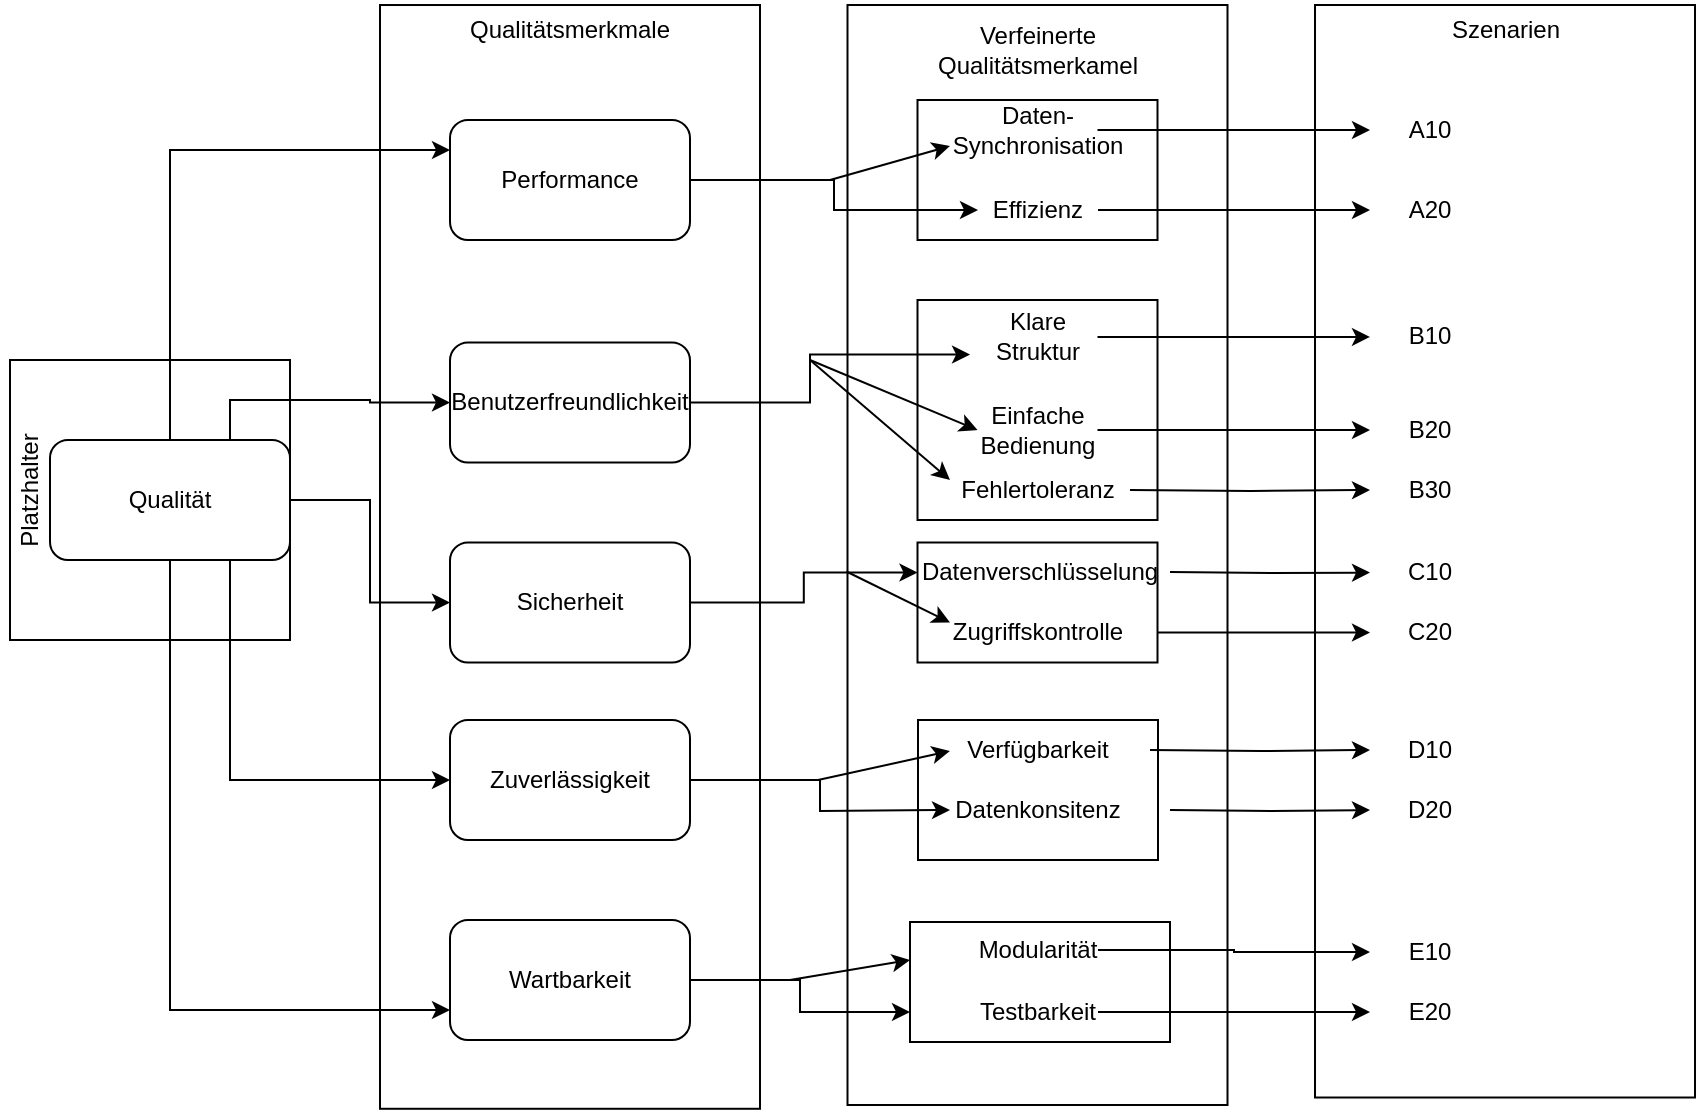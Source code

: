 <mxfile version="24.9.1">
  <diagram name="Seite-1" id="v38-Aa27aaraVS3fnahe">
    <mxGraphModel dx="2137" dy="942" grid="1" gridSize="10" guides="1" tooltips="1" connect="1" arrows="1" fold="1" page="1" pageScale="1" pageWidth="827" pageHeight="1169" math="0" shadow="0">
      <root>
        <mxCell id="0" />
        <mxCell id="1" parent="0" />
        <mxCell id="Ze7GY2LPx_sO0nRC-8Z6-31" value="" style="rounded=0;whiteSpace=wrap;html=1;rotation=90;" vertex="1" parent="1">
          <mxGeometry x="534.38" y="210.63" width="546.25" height="190" as="geometry" />
        </mxCell>
        <mxCell id="Ze7GY2LPx_sO0nRC-8Z6-21" value="" style="rounded=0;whiteSpace=wrap;html=1;rotation=90;" vertex="1" parent="1">
          <mxGeometry x="298.75" y="212.5" width="550" height="190" as="geometry" />
        </mxCell>
        <mxCell id="Ze7GY2LPx_sO0nRC-8Z6-58" value="" style="rounded=0;whiteSpace=wrap;html=1;" vertex="1" parent="1">
          <mxGeometry x="510" y="491" width="130" height="60" as="geometry" />
        </mxCell>
        <mxCell id="Ze7GY2LPx_sO0nRC-8Z6-57" value="" style="rounded=0;whiteSpace=wrap;html=1;" vertex="1" parent="1">
          <mxGeometry x="514" y="390" width="120" height="70" as="geometry" />
        </mxCell>
        <mxCell id="Ze7GY2LPx_sO0nRC-8Z6-50" value="" style="rounded=0;whiteSpace=wrap;html=1;" vertex="1" parent="1">
          <mxGeometry x="513.75" y="80" width="120" height="70" as="geometry" />
        </mxCell>
        <mxCell id="Ze7GY2LPx_sO0nRC-8Z6-40" value="" style="rounded=0;whiteSpace=wrap;html=1;" vertex="1" parent="1">
          <mxGeometry x="513.75" y="301.25" width="120" height="60" as="geometry" />
        </mxCell>
        <mxCell id="Ze7GY2LPx_sO0nRC-8Z6-30" value="" style="rounded=0;whiteSpace=wrap;html=1;" vertex="1" parent="1">
          <mxGeometry x="513.75" y="180" width="120" height="110" as="geometry" />
        </mxCell>
        <mxCell id="Ze7GY2LPx_sO0nRC-8Z6-17" value="" style="rounded=0;whiteSpace=wrap;html=1;rotation=90;" vertex="1" parent="1">
          <mxGeometry x="64.06" y="213.45" width="551.88" height="190" as="geometry" />
        </mxCell>
        <mxCell id="Ze7GY2LPx_sO0nRC-8Z6-15" value="" style="whiteSpace=wrap;html=1;aspect=fixed;" vertex="1" parent="1">
          <mxGeometry x="60" y="210" width="140" height="140" as="geometry" />
        </mxCell>
        <mxCell id="Ze7GY2LPx_sO0nRC-8Z6-7" style="edgeStyle=orthogonalEdgeStyle;rounded=0;orthogonalLoop=1;jettySize=auto;html=1;exitX=0.75;exitY=0;exitDx=0;exitDy=0;entryX=0;entryY=0.5;entryDx=0;entryDy=0;" edge="1" parent="1" source="Ze7GY2LPx_sO0nRC-8Z6-1" target="Ze7GY2LPx_sO0nRC-8Z6-3">
          <mxGeometry relative="1" as="geometry" />
        </mxCell>
        <mxCell id="Ze7GY2LPx_sO0nRC-8Z6-8" style="edgeStyle=orthogonalEdgeStyle;rounded=0;orthogonalLoop=1;jettySize=auto;html=1;exitX=1;exitY=0.5;exitDx=0;exitDy=0;" edge="1" parent="1" source="Ze7GY2LPx_sO0nRC-8Z6-1" target="Ze7GY2LPx_sO0nRC-8Z6-4">
          <mxGeometry relative="1" as="geometry" />
        </mxCell>
        <mxCell id="Ze7GY2LPx_sO0nRC-8Z6-10" style="edgeStyle=orthogonalEdgeStyle;rounded=0;orthogonalLoop=1;jettySize=auto;html=1;exitX=0.5;exitY=0;exitDx=0;exitDy=0;entryX=0;entryY=0.25;entryDx=0;entryDy=0;" edge="1" parent="1" source="Ze7GY2LPx_sO0nRC-8Z6-1" target="Ze7GY2LPx_sO0nRC-8Z6-2">
          <mxGeometry relative="1" as="geometry" />
        </mxCell>
        <mxCell id="Ze7GY2LPx_sO0nRC-8Z6-12" style="edgeStyle=orthogonalEdgeStyle;rounded=0;orthogonalLoop=1;jettySize=auto;html=1;exitX=0.75;exitY=1;exitDx=0;exitDy=0;entryX=0;entryY=0.5;entryDx=0;entryDy=0;" edge="1" parent="1" source="Ze7GY2LPx_sO0nRC-8Z6-1" target="Ze7GY2LPx_sO0nRC-8Z6-5">
          <mxGeometry relative="1" as="geometry" />
        </mxCell>
        <mxCell id="Ze7GY2LPx_sO0nRC-8Z6-13" style="edgeStyle=orthogonalEdgeStyle;rounded=0;orthogonalLoop=1;jettySize=auto;html=1;exitX=0.5;exitY=1;exitDx=0;exitDy=0;entryX=0;entryY=0.75;entryDx=0;entryDy=0;" edge="1" parent="1" source="Ze7GY2LPx_sO0nRC-8Z6-1" target="Ze7GY2LPx_sO0nRC-8Z6-6">
          <mxGeometry relative="1" as="geometry" />
        </mxCell>
        <mxCell id="Ze7GY2LPx_sO0nRC-8Z6-1" value="Qualität" style="rounded=1;whiteSpace=wrap;html=1;" vertex="1" parent="1">
          <mxGeometry x="80" y="250" width="120" height="60" as="geometry" />
        </mxCell>
        <mxCell id="Ze7GY2LPx_sO0nRC-8Z6-51" style="edgeStyle=orthogonalEdgeStyle;rounded=0;orthogonalLoop=1;jettySize=auto;html=1;exitX=1;exitY=0.5;exitDx=0;exitDy=0;entryX=0;entryY=0.5;entryDx=0;entryDy=0;" edge="1" parent="1" source="Ze7GY2LPx_sO0nRC-8Z6-2" target="Ze7GY2LPx_sO0nRC-8Z6-45">
          <mxGeometry relative="1" as="geometry" />
        </mxCell>
        <mxCell id="Ze7GY2LPx_sO0nRC-8Z6-2" value="Performance" style="rounded=1;whiteSpace=wrap;html=1;" vertex="1" parent="1">
          <mxGeometry x="280" y="90" width="120" height="60" as="geometry" />
        </mxCell>
        <mxCell id="Ze7GY2LPx_sO0nRC-8Z6-3" value="Benutzerfreundlichkeit" style="rounded=1;whiteSpace=wrap;html=1;" vertex="1" parent="1">
          <mxGeometry x="280" y="201.25" width="120" height="60" as="geometry" />
        </mxCell>
        <mxCell id="Ze7GY2LPx_sO0nRC-8Z6-41" style="edgeStyle=orthogonalEdgeStyle;rounded=0;orthogonalLoop=1;jettySize=auto;html=1;exitX=1;exitY=0.5;exitDx=0;exitDy=0;entryX=0;entryY=0.25;entryDx=0;entryDy=0;" edge="1" parent="1" source="Ze7GY2LPx_sO0nRC-8Z6-4" target="Ze7GY2LPx_sO0nRC-8Z6-40">
          <mxGeometry relative="1" as="geometry" />
        </mxCell>
        <mxCell id="Ze7GY2LPx_sO0nRC-8Z6-4" value="Sicherheit" style="rounded=1;whiteSpace=wrap;html=1;" vertex="1" parent="1">
          <mxGeometry x="280" y="301.25" width="120" height="60" as="geometry" />
        </mxCell>
        <mxCell id="Ze7GY2LPx_sO0nRC-8Z6-59" style="edgeStyle=orthogonalEdgeStyle;rounded=0;orthogonalLoop=1;jettySize=auto;html=1;exitX=1;exitY=0.5;exitDx=0;exitDy=0;" edge="1" parent="1" source="Ze7GY2LPx_sO0nRC-8Z6-5">
          <mxGeometry relative="1" as="geometry">
            <mxPoint x="530" y="435" as="targetPoint" />
          </mxGeometry>
        </mxCell>
        <mxCell id="Ze7GY2LPx_sO0nRC-8Z6-5" value="Zuverlässigkeit" style="rounded=1;whiteSpace=wrap;html=1;" vertex="1" parent="1">
          <mxGeometry x="280" y="390" width="120" height="60" as="geometry" />
        </mxCell>
        <mxCell id="Ze7GY2LPx_sO0nRC-8Z6-63" style="edgeStyle=orthogonalEdgeStyle;rounded=0;orthogonalLoop=1;jettySize=auto;html=1;exitX=1;exitY=0.5;exitDx=0;exitDy=0;entryX=0;entryY=0.75;entryDx=0;entryDy=0;" edge="1" parent="1" source="Ze7GY2LPx_sO0nRC-8Z6-6" target="Ze7GY2LPx_sO0nRC-8Z6-58">
          <mxGeometry relative="1" as="geometry" />
        </mxCell>
        <mxCell id="Ze7GY2LPx_sO0nRC-8Z6-6" value="Wartbarkeit" style="rounded=1;whiteSpace=wrap;html=1;" vertex="1" parent="1">
          <mxGeometry x="280" y="490" width="120" height="60" as="geometry" />
        </mxCell>
        <mxCell id="Ze7GY2LPx_sO0nRC-8Z6-16" value="Platzhalter" style="text;html=1;align=center;verticalAlign=middle;whiteSpace=wrap;rounded=0;rotation=-90;" vertex="1" parent="1">
          <mxGeometry x="40" y="260" width="60" height="30" as="geometry" />
        </mxCell>
        <mxCell id="Ze7GY2LPx_sO0nRC-8Z6-18" value="Qualitätsmerkmale" style="text;html=1;align=center;verticalAlign=middle;whiteSpace=wrap;rounded=0;" vertex="1" parent="1">
          <mxGeometry x="310" y="30" width="60" height="30" as="geometry" />
        </mxCell>
        <mxCell id="Ze7GY2LPx_sO0nRC-8Z6-22" value="Verfeinerte Qualitätsmerkamel" style="text;html=1;align=center;verticalAlign=middle;whiteSpace=wrap;rounded=0;" vertex="1" parent="1">
          <mxGeometry x="543.75" y="40" width="60" height="30" as="geometry" />
        </mxCell>
        <mxCell id="Ze7GY2LPx_sO0nRC-8Z6-78" style="edgeStyle=orthogonalEdgeStyle;rounded=0;orthogonalLoop=1;jettySize=auto;html=1;exitX=1;exitY=0.5;exitDx=0;exitDy=0;entryX=0;entryY=0.5;entryDx=0;entryDy=0;" edge="1" parent="1" source="Ze7GY2LPx_sO0nRC-8Z6-23" target="Ze7GY2LPx_sO0nRC-8Z6-73">
          <mxGeometry relative="1" as="geometry" />
        </mxCell>
        <mxCell id="Ze7GY2LPx_sO0nRC-8Z6-23" value="Klare Struktur" style="text;html=1;align=center;verticalAlign=middle;whiteSpace=wrap;rounded=0;" vertex="1" parent="1">
          <mxGeometry x="543.75" y="183.45" width="60" height="30" as="geometry" />
        </mxCell>
        <mxCell id="Ze7GY2LPx_sO0nRC-8Z6-79" style="edgeStyle=orthogonalEdgeStyle;rounded=0;orthogonalLoop=1;jettySize=auto;html=1;exitX=1;exitY=0.5;exitDx=0;exitDy=0;" edge="1" parent="1" source="Ze7GY2LPx_sO0nRC-8Z6-24" target="Ze7GY2LPx_sO0nRC-8Z6-74">
          <mxGeometry relative="1" as="geometry" />
        </mxCell>
        <mxCell id="Ze7GY2LPx_sO0nRC-8Z6-24" value="Einfache Bedienung" style="text;html=1;align=center;verticalAlign=middle;whiteSpace=wrap;rounded=0;" vertex="1" parent="1">
          <mxGeometry x="543.75" y="230" width="60" height="30" as="geometry" />
        </mxCell>
        <mxCell id="Ze7GY2LPx_sO0nRC-8Z6-32" value="Daten-Synchronisation" style="text;html=1;align=center;verticalAlign=middle;whiteSpace=wrap;rounded=0;" vertex="1" parent="1">
          <mxGeometry x="543.75" y="80" width="60" height="30" as="geometry" />
        </mxCell>
        <mxCell id="Ze7GY2LPx_sO0nRC-8Z6-80" style="edgeStyle=orthogonalEdgeStyle;rounded=0;orthogonalLoop=1;jettySize=auto;html=1;entryX=0;entryY=0.5;entryDx=0;entryDy=0;" edge="1" parent="1" target="Ze7GY2LPx_sO0nRC-8Z6-75">
          <mxGeometry relative="1" as="geometry">
            <mxPoint x="620" y="275" as="sourcePoint" />
          </mxGeometry>
        </mxCell>
        <mxCell id="Ze7GY2LPx_sO0nRC-8Z6-36" value="Fehlertoleranz" style="text;html=1;align=center;verticalAlign=middle;whiteSpace=wrap;rounded=0;" vertex="1" parent="1">
          <mxGeometry x="543.75" y="260" width="60" height="30" as="geometry" />
        </mxCell>
        <mxCell id="Ze7GY2LPx_sO0nRC-8Z6-81" style="edgeStyle=orthogonalEdgeStyle;rounded=0;orthogonalLoop=1;jettySize=auto;html=1;" edge="1" parent="1" target="Ze7GY2LPx_sO0nRC-8Z6-76">
          <mxGeometry relative="1" as="geometry">
            <mxPoint x="640" y="316" as="sourcePoint" />
          </mxGeometry>
        </mxCell>
        <mxCell id="Ze7GY2LPx_sO0nRC-8Z6-37" value="Datenverschlüsselung" style="text;html=1;align=center;verticalAlign=middle;whiteSpace=wrap;rounded=0;" vertex="1" parent="1">
          <mxGeometry x="530" y="301.25" width="90" height="30" as="geometry" />
        </mxCell>
        <mxCell id="Ze7GY2LPx_sO0nRC-8Z6-82" style="edgeStyle=orthogonalEdgeStyle;rounded=0;orthogonalLoop=1;jettySize=auto;html=1;entryX=0;entryY=0.5;entryDx=0;entryDy=0;exitX=1;exitY=0.75;exitDx=0;exitDy=0;" edge="1" parent="1" source="Ze7GY2LPx_sO0nRC-8Z6-40" target="Ze7GY2LPx_sO0nRC-8Z6-77">
          <mxGeometry relative="1" as="geometry">
            <mxPoint x="640" y="346" as="sourcePoint" />
          </mxGeometry>
        </mxCell>
        <mxCell id="Ze7GY2LPx_sO0nRC-8Z6-38" value="Zugriffskontrolle" style="text;html=1;align=center;verticalAlign=middle;whiteSpace=wrap;rounded=0;" vertex="1" parent="1">
          <mxGeometry x="543.75" y="331.25" width="60" height="30" as="geometry" />
        </mxCell>
        <mxCell id="Ze7GY2LPx_sO0nRC-8Z6-39" style="edgeStyle=orthogonalEdgeStyle;rounded=0;orthogonalLoop=1;jettySize=auto;html=1;exitX=1;exitY=0.5;exitDx=0;exitDy=0;entryX=0.219;entryY=0.248;entryDx=0;entryDy=0;entryPerimeter=0;" edge="1" parent="1" source="Ze7GY2LPx_sO0nRC-8Z6-3" target="Ze7GY2LPx_sO0nRC-8Z6-30">
          <mxGeometry relative="1" as="geometry">
            <mxPoint x="510" y="230" as="targetPoint" />
            <Array as="points">
              <mxPoint x="460" y="231" />
              <mxPoint x="460" y="207" />
            </Array>
          </mxGeometry>
        </mxCell>
        <mxCell id="Ze7GY2LPx_sO0nRC-8Z6-42" value="" style="endArrow=classic;html=1;rounded=0;entryX=0;entryY=0.5;entryDx=0;entryDy=0;" edge="1" parent="1" target="Ze7GY2LPx_sO0nRC-8Z6-24">
          <mxGeometry width="50" height="50" relative="1" as="geometry">
            <mxPoint x="460" y="210" as="sourcePoint" />
            <mxPoint x="650" y="340" as="targetPoint" />
            <Array as="points" />
          </mxGeometry>
        </mxCell>
        <mxCell id="Ze7GY2LPx_sO0nRC-8Z6-43" value="" style="endArrow=classic;html=1;rounded=0;" edge="1" parent="1">
          <mxGeometry width="50" height="50" relative="1" as="geometry">
            <mxPoint x="460" y="210" as="sourcePoint" />
            <mxPoint x="530" y="270" as="targetPoint" />
          </mxGeometry>
        </mxCell>
        <mxCell id="Ze7GY2LPx_sO0nRC-8Z6-44" value="" style="endArrow=classic;html=1;rounded=0;exitX=0.515;exitY=1.003;exitDx=0;exitDy=0;exitPerimeter=0;" edge="1" parent="1" source="Ze7GY2LPx_sO0nRC-8Z6-21">
          <mxGeometry width="50" height="50" relative="1" as="geometry">
            <mxPoint x="470" y="321.25" as="sourcePoint" />
            <mxPoint x="530" y="341.25" as="targetPoint" />
            <Array as="points">
              <mxPoint x="530" y="341.25" />
            </Array>
          </mxGeometry>
        </mxCell>
        <mxCell id="Ze7GY2LPx_sO0nRC-8Z6-70" style="edgeStyle=orthogonalEdgeStyle;rounded=0;orthogonalLoop=1;jettySize=auto;html=1;exitX=1;exitY=0.5;exitDx=0;exitDy=0;entryX=0;entryY=0.5;entryDx=0;entryDy=0;" edge="1" parent="1" source="Ze7GY2LPx_sO0nRC-8Z6-45" target="Ze7GY2LPx_sO0nRC-8Z6-69">
          <mxGeometry relative="1" as="geometry" />
        </mxCell>
        <mxCell id="Ze7GY2LPx_sO0nRC-8Z6-45" value="Effizienz" style="text;html=1;align=center;verticalAlign=middle;whiteSpace=wrap;rounded=0;" vertex="1" parent="1">
          <mxGeometry x="544" y="120" width="60" height="30" as="geometry" />
        </mxCell>
        <mxCell id="Ze7GY2LPx_sO0nRC-8Z6-88" style="edgeStyle=orthogonalEdgeStyle;rounded=0;orthogonalLoop=1;jettySize=auto;html=1;entryX=0;entryY=0.5;entryDx=0;entryDy=0;" edge="1" parent="1" target="Ze7GY2LPx_sO0nRC-8Z6-83">
          <mxGeometry relative="1" as="geometry">
            <mxPoint x="630" y="405" as="sourcePoint" />
          </mxGeometry>
        </mxCell>
        <mxCell id="Ze7GY2LPx_sO0nRC-8Z6-46" value="Verfügbarkeit" style="text;html=1;align=center;verticalAlign=middle;whiteSpace=wrap;rounded=0;" vertex="1" parent="1">
          <mxGeometry x="544" y="390" width="60" height="30" as="geometry" />
        </mxCell>
        <mxCell id="Ze7GY2LPx_sO0nRC-8Z6-89" style="edgeStyle=orthogonalEdgeStyle;rounded=0;orthogonalLoop=1;jettySize=auto;html=1;entryX=0;entryY=0.5;entryDx=0;entryDy=0;" edge="1" parent="1" target="Ze7GY2LPx_sO0nRC-8Z6-84">
          <mxGeometry relative="1" as="geometry">
            <mxPoint x="640" y="435" as="sourcePoint" />
          </mxGeometry>
        </mxCell>
        <mxCell id="Ze7GY2LPx_sO0nRC-8Z6-47" value="Datenkonsitenz" style="text;html=1;align=center;verticalAlign=middle;whiteSpace=wrap;rounded=0;" vertex="1" parent="1">
          <mxGeometry x="544" y="420" width="60" height="30" as="geometry" />
        </mxCell>
        <mxCell id="Ze7GY2LPx_sO0nRC-8Z6-90" style="edgeStyle=orthogonalEdgeStyle;rounded=0;orthogonalLoop=1;jettySize=auto;html=1;exitX=1;exitY=0.5;exitDx=0;exitDy=0;entryX=0;entryY=0.5;entryDx=0;entryDy=0;" edge="1" parent="1" source="Ze7GY2LPx_sO0nRC-8Z6-48" target="Ze7GY2LPx_sO0nRC-8Z6-86">
          <mxGeometry relative="1" as="geometry" />
        </mxCell>
        <mxCell id="Ze7GY2LPx_sO0nRC-8Z6-48" value="Modularität" style="text;html=1;align=center;verticalAlign=middle;whiteSpace=wrap;rounded=0;" vertex="1" parent="1">
          <mxGeometry x="544" y="490" width="60" height="30" as="geometry" />
        </mxCell>
        <mxCell id="Ze7GY2LPx_sO0nRC-8Z6-52" value="" style="endArrow=classic;html=1;rounded=0;" edge="1" parent="1">
          <mxGeometry width="50" height="50" relative="1" as="geometry">
            <mxPoint x="470" y="120" as="sourcePoint" />
            <mxPoint x="530" y="103" as="targetPoint" />
          </mxGeometry>
        </mxCell>
        <mxCell id="Ze7GY2LPx_sO0nRC-8Z6-53" value="Szenarien" style="text;html=1;align=center;verticalAlign=middle;whiteSpace=wrap;rounded=0;" vertex="1" parent="1">
          <mxGeometry x="777.51" y="30" width="60" height="30" as="geometry" />
        </mxCell>
        <mxCell id="Ze7GY2LPx_sO0nRC-8Z6-91" style="edgeStyle=orthogonalEdgeStyle;rounded=0;orthogonalLoop=1;jettySize=auto;html=1;exitX=1;exitY=0.5;exitDx=0;exitDy=0;entryX=0;entryY=0.5;entryDx=0;entryDy=0;" edge="1" parent="1" source="Ze7GY2LPx_sO0nRC-8Z6-56" target="Ze7GY2LPx_sO0nRC-8Z6-87">
          <mxGeometry relative="1" as="geometry" />
        </mxCell>
        <mxCell id="Ze7GY2LPx_sO0nRC-8Z6-56" value="Testbarkeit" style="text;html=1;align=center;verticalAlign=middle;whiteSpace=wrap;rounded=0;" vertex="1" parent="1">
          <mxGeometry x="544" y="521" width="60" height="30" as="geometry" />
        </mxCell>
        <mxCell id="Ze7GY2LPx_sO0nRC-8Z6-60" value="" style="endArrow=classic;html=1;rounded=0;entryX=0.133;entryY=0.222;entryDx=0;entryDy=0;entryPerimeter=0;" edge="1" parent="1" target="Ze7GY2LPx_sO0nRC-8Z6-57">
          <mxGeometry width="50" height="50" relative="1" as="geometry">
            <mxPoint x="464" y="420" as="sourcePoint" />
            <mxPoint x="514" y="370" as="targetPoint" />
          </mxGeometry>
        </mxCell>
        <mxCell id="Ze7GY2LPx_sO0nRC-8Z6-65" value="" style="endArrow=classic;html=1;rounded=0;" edge="1" parent="1">
          <mxGeometry width="50" height="50" relative="1" as="geometry">
            <mxPoint x="450" y="520" as="sourcePoint" />
            <mxPoint x="510" y="510" as="targetPoint" />
          </mxGeometry>
        </mxCell>
        <mxCell id="Ze7GY2LPx_sO0nRC-8Z6-66" style="edgeStyle=orthogonalEdgeStyle;rounded=0;orthogonalLoop=1;jettySize=auto;html=1;exitX=1;exitY=0.5;exitDx=0;exitDy=0;" edge="1" parent="1" source="Ze7GY2LPx_sO0nRC-8Z6-32" target="Ze7GY2LPx_sO0nRC-8Z6-68">
          <mxGeometry relative="1" as="geometry">
            <mxPoint x="770" y="95" as="targetPoint" />
          </mxGeometry>
        </mxCell>
        <mxCell id="Ze7GY2LPx_sO0nRC-8Z6-68" value="A10" style="text;html=1;align=center;verticalAlign=middle;whiteSpace=wrap;rounded=0;" vertex="1" parent="1">
          <mxGeometry x="740" y="80.0" width="60" height="30" as="geometry" />
        </mxCell>
        <mxCell id="Ze7GY2LPx_sO0nRC-8Z6-69" value="A20" style="text;html=1;align=center;verticalAlign=middle;whiteSpace=wrap;rounded=0;" vertex="1" parent="1">
          <mxGeometry x="740" y="120" width="60" height="30" as="geometry" />
        </mxCell>
        <mxCell id="Ze7GY2LPx_sO0nRC-8Z6-73" value="B10" style="text;html=1;align=center;verticalAlign=middle;whiteSpace=wrap;rounded=0;" vertex="1" parent="1">
          <mxGeometry x="740" y="183.45" width="60" height="30" as="geometry" />
        </mxCell>
        <mxCell id="Ze7GY2LPx_sO0nRC-8Z6-74" value="B20" style="text;html=1;align=center;verticalAlign=middle;whiteSpace=wrap;rounded=0;" vertex="1" parent="1">
          <mxGeometry x="740" y="230" width="60" height="30" as="geometry" />
        </mxCell>
        <mxCell id="Ze7GY2LPx_sO0nRC-8Z6-75" value="B30" style="text;html=1;align=center;verticalAlign=middle;whiteSpace=wrap;rounded=0;" vertex="1" parent="1">
          <mxGeometry x="740" y="260" width="60" height="30" as="geometry" />
        </mxCell>
        <mxCell id="Ze7GY2LPx_sO0nRC-8Z6-76" value="C10" style="text;html=1;align=center;verticalAlign=middle;whiteSpace=wrap;rounded=0;" vertex="1" parent="1">
          <mxGeometry x="740" y="301.25" width="60" height="30" as="geometry" />
        </mxCell>
        <mxCell id="Ze7GY2LPx_sO0nRC-8Z6-77" value="C20" style="text;html=1;align=center;verticalAlign=middle;whiteSpace=wrap;rounded=0;" vertex="1" parent="1">
          <mxGeometry x="740" y="331.25" width="60" height="30" as="geometry" />
        </mxCell>
        <mxCell id="Ze7GY2LPx_sO0nRC-8Z6-83" value="D10" style="text;html=1;align=center;verticalAlign=middle;whiteSpace=wrap;rounded=0;" vertex="1" parent="1">
          <mxGeometry x="740" y="390" width="60" height="30" as="geometry" />
        </mxCell>
        <mxCell id="Ze7GY2LPx_sO0nRC-8Z6-84" value="D20" style="text;html=1;align=center;verticalAlign=middle;whiteSpace=wrap;rounded=0;" vertex="1" parent="1">
          <mxGeometry x="740" y="420" width="60" height="30" as="geometry" />
        </mxCell>
        <mxCell id="Ze7GY2LPx_sO0nRC-8Z6-86" value="E10" style="text;html=1;align=center;verticalAlign=middle;whiteSpace=wrap;rounded=0;" vertex="1" parent="1">
          <mxGeometry x="740" y="491" width="60" height="30" as="geometry" />
        </mxCell>
        <mxCell id="Ze7GY2LPx_sO0nRC-8Z6-87" value="E20" style="text;html=1;align=center;verticalAlign=middle;whiteSpace=wrap;rounded=0;" vertex="1" parent="1">
          <mxGeometry x="740" y="521" width="60" height="30" as="geometry" />
        </mxCell>
      </root>
    </mxGraphModel>
  </diagram>
</mxfile>
